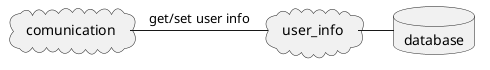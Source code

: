 @startuml Microservice diagram

cloud user_info as user
cloud comunication as com
database database as db

com - user : get/set user info
user - db

@enduml